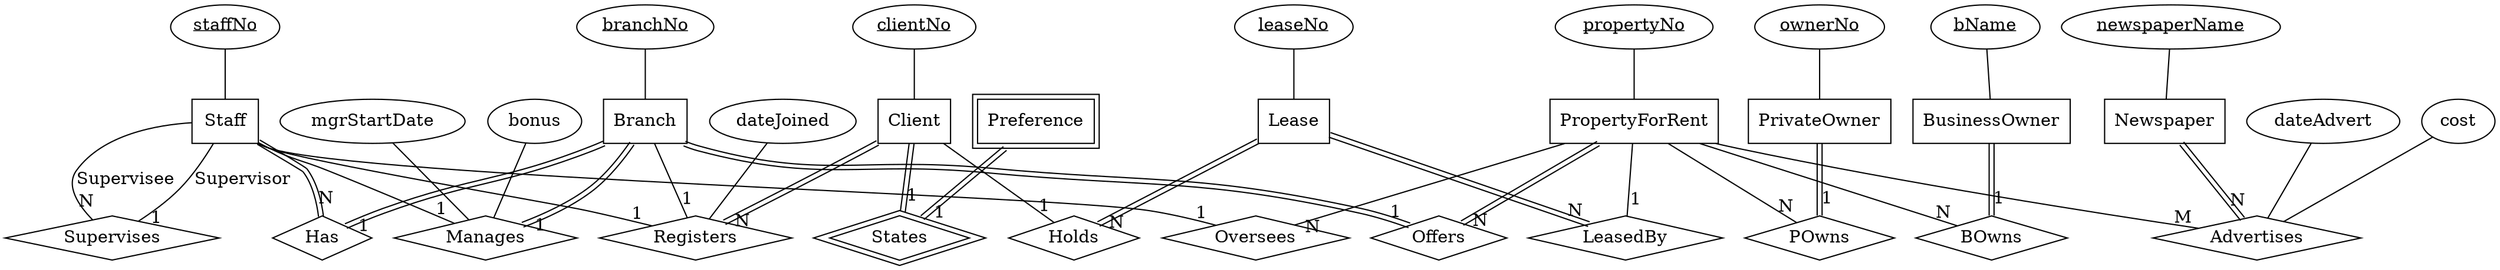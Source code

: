 graph "graph" {
	graph [K=0.4 repulsiveforce=4 smoothing=spring]
	node [shape=box]
	1 [label=Staff]
	2 [label=Branch]
	3 [label=Client]
	4 [label=Lease]
	5 [label=Preference peripheries=2]
	6 [label=PropertyForRent]
	7 [label=PrivateOwner]
	8 [label=BusinessOwner]
	9 [label=Newspaper]
	node [shape=diamond]
	10 [label=Supervises]
	1 -- 10 [label=Supervisor headlabel=1 labeldistance=1.5]
	1 -- 10 [label=Supervisee headlabel=N labeldistance=1.5]
	11 [label=Manages]
	1 -- 11 [headlabel=1 labeldistance=1.5]
	2 -- 11 [color="black:invis:black" headlabel=1 labeldistance=1.5]
	12 [label=Has]
	2 -- 12 [color="black:invis:black" headlabel=1 labeldistance=1.5]
	1 -- 12 [color="black:invis:black" headlabel=N labeldistance=1.5]
	13 [label=Registers]
	1 -- 13 [headlabel=1 labeldistance=1.5]
	2 -- 13 [headlabel=1 labeldistance=1.5]
	3 -- 13 [color="black:invis:black" headlabel=N labeldistance=1.5]
	14 [label=States peripheries=2]
	3 -- 14 [color="black:invis:black" headlabel=1 labeldistance=1.5]
	5 -- 14 [color="black:invis:black" headlabel=1 labeldistance=1.5]
	15 [label=Holds]
	3 -- 15 [headlabel=1 labeldistance=1.5]
	4 -- 15 [color="black:invis:black" headlabel=N labeldistance=1.5]
	16 [label=LeasedBy]
	4 -- 16 [color="black:invis:black" headlabel=N labeldistance=1.5]
	6 -- 16 [headlabel=1 labeldistance=1.5]
	17 [label=Oversees]
	1 -- 17 [headlabel=1 labeldistance=1.5]
	6 -- 17 [headlabel=N labeldistance=1.5]
	18 [label=Offers]
	2 -- 18 [color="black:invis:black" headlabel=1 labeldistance=1.5]
	6 -- 18 [color="black:invis:black" headlabel=N labeldistance=1.5]
	19 [label=POwns]
	7 -- 19 [color="black:invis:black" headlabel=1 labeldistance=1.5]
	6 -- 19 [headlabel=N labeldistance=1.5]
	20 [label=BOwns]
	8 -- 20 [color="black:invis:black" headlabel=1 labeldistance=1.5]
	6 -- 20 [headlabel=N labeldistance=1.5]
	21 [label=Advertises]
	9 -- 21 [color="black:invis:black" headlabel=N labeldistance=1.5]
	6 -- 21 [headlabel=M labeldistance=1.5]
	node [shape=oval]
	22 [label=<<U>staffNo</U>>]
	22 -- 1
	23 [label=<<U>branchNo</U>>]
	23 -- 2
	24 [label=<<U>clientNo</U>>]
	24 -- 3
	25 [label=<<U>leaseNo</U>>]
	25 -- 4
	26 [label=<<U>propertyNo</U>>]
	26 -- 6
	27 [label=<<U>ownerNo</U>>]
	27 -- 7
	28 [label=<<U>bName</U>>]
	28 -- 8
	29 [label=<<U>newspaperName</U>>]
	29 -- 9
	30 [label=mgrStartDate]
	30 -- 11
	31 [label=bonus]
	31 -- 11
	32 [label=dateJoined]
	32 -- 13
	33 [label=dateAdvert]
	33 -- 21
	34 [label=cost]
	34 -- 21
}
